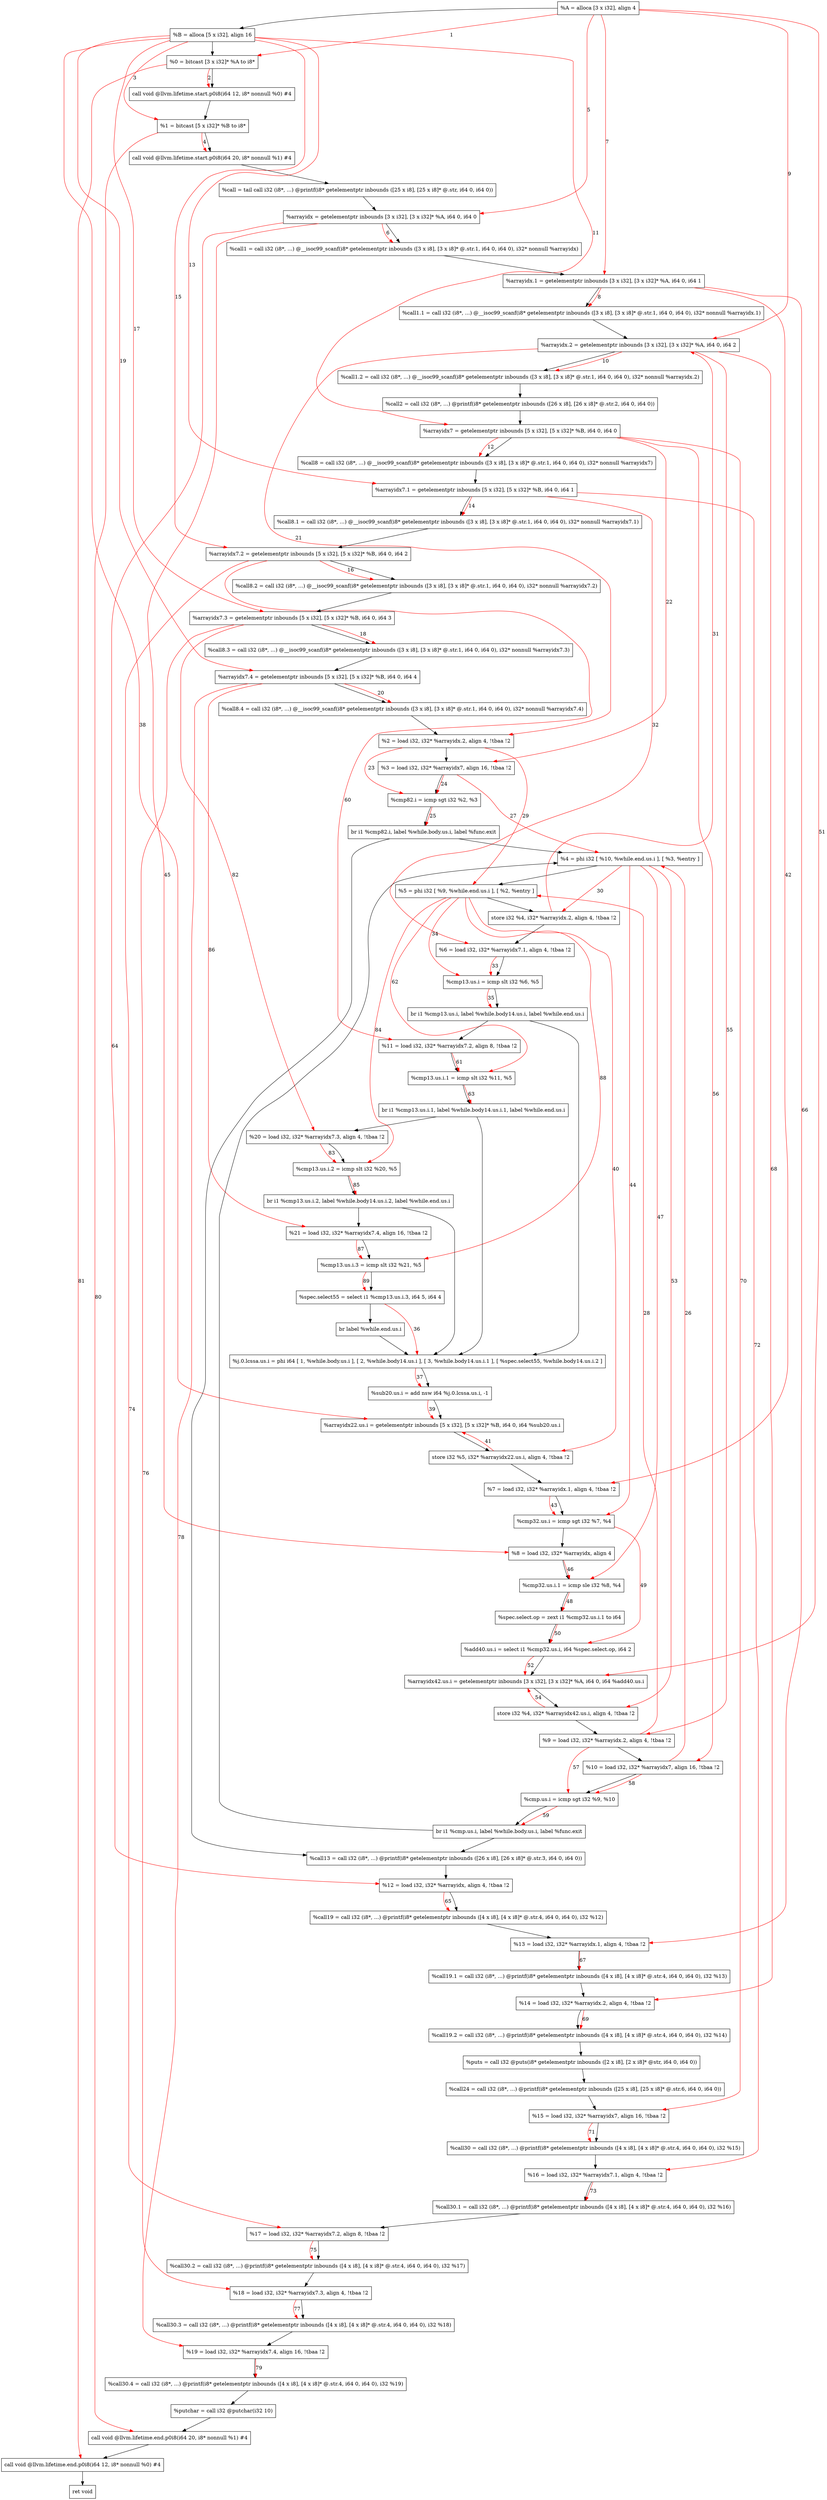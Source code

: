 digraph "CDFG for'main' function" {
	Node0x563a9720d808[shape=record, label="  %A = alloca [3 x i32], align 4"]
	Node0x563a9720fd48[shape=record, label="  %B = alloca [5 x i32], align 16"]
	Node0x563a972112a8[shape=record, label="  %0 = bitcast [3 x i32]* %A to i8*"]
	Node0x563a972114b8[shape=record, label="  call void @llvm.lifetime.start.p0i8(i64 12, i8* nonnull %0) #4"]
	Node0x563a97211578[shape=record, label="  %1 = bitcast [5 x i32]* %B to i8*"]
	Node0x563a97211658[shape=record, label="  call void @llvm.lifetime.start.p0i8(i64 20, i8* nonnull %1) #4"]
	Node0x563a97211ab0[shape=record, label="  %call = tail call i32 (i8*, ...) @printf(i8* getelementptr inbounds ([25 x i8], [25 x i8]* @.str, i64 0, i64 0))"]
	Node0x563a97211b98[shape=record, label="  %arrayidx = getelementptr inbounds [3 x i32], [3 x i32]* %A, i64 0, i64 0"]
	Node0x563a97211fc8[shape=record, label="  %call1 = call i32 (i8*, ...) @__isoc99_scanf(i8* getelementptr inbounds ([3 x i8], [3 x i8]* @.str.1, i64 0, i64 0), i32* nonnull %arrayidx)"]
	Node0x563a972120b8[shape=record, label="  %arrayidx.1 = getelementptr inbounds [3 x i32], [3 x i32]* %A, i64 0, i64 1"]
	Node0x563a972121a8[shape=record, label="  %call1.1 = call i32 (i8*, ...) @__isoc99_scanf(i8* getelementptr inbounds ([3 x i8], [3 x i8]* @.str.1, i64 0, i64 0), i32* nonnull %arrayidx.1)"]
	Node0x563a972122c8[shape=record, label="  %arrayidx.2 = getelementptr inbounds [3 x i32], [3 x i32]* %A, i64 0, i64 2"]
	Node0x563a972123b8[shape=record, label="  %call1.2 = call i32 (i8*, ...) @__isoc99_scanf(i8* getelementptr inbounds ([3 x i8], [3 x i8]* @.str.1, i64 0, i64 0), i32* nonnull %arrayidx.2)"]
	Node0x563a97212530[shape=record, label="  %call2 = call i32 (i8*, ...) @printf(i8* getelementptr inbounds ([26 x i8], [26 x i8]* @.str.2, i64 0, i64 0))"]
	Node0x563a97212618[shape=record, label="  %arrayidx7 = getelementptr inbounds [5 x i32], [5 x i32]* %B, i64 0, i64 0"]
	Node0x563a97212708[shape=record, label="  %call8 = call i32 (i8*, ...) @__isoc99_scanf(i8* getelementptr inbounds ([3 x i8], [3 x i8]* @.str.1, i64 0, i64 0), i32* nonnull %arrayidx7)"]
	Node0x563a97212998[shape=record, label="  %arrayidx7.1 = getelementptr inbounds [5 x i32], [5 x i32]* %B, i64 0, i64 1"]
	Node0x563a97212a88[shape=record, label="  %call8.1 = call i32 (i8*, ...) @__isoc99_scanf(i8* getelementptr inbounds ([3 x i8], [3 x i8]* @.str.1, i64 0, i64 0), i32* nonnull %arrayidx7.1)"]
	Node0x563a9720ddd8[shape=record, label="  %arrayidx7.2 = getelementptr inbounds [5 x i32], [5 x i32]* %B, i64 0, i64 2"]
	Node0x563a9720dec8[shape=record, label="  %call8.2 = call i32 (i8*, ...) @__isoc99_scanf(i8* getelementptr inbounds ([3 x i8], [3 x i8]* @.str.1, i64 0, i64 0), i32* nonnull %arrayidx7.2)"]
	Node0x563a9720dfe8[shape=record, label="  %arrayidx7.3 = getelementptr inbounds [5 x i32], [5 x i32]* %B, i64 0, i64 3"]
	Node0x563a9720e0d8[shape=record, label="  %call8.3 = call i32 (i8*, ...) @__isoc99_scanf(i8* getelementptr inbounds ([3 x i8], [3 x i8]* @.str.1, i64 0, i64 0), i32* nonnull %arrayidx7.3)"]
	Node0x563a9720e1f8[shape=record, label="  %arrayidx7.4 = getelementptr inbounds [5 x i32], [5 x i32]* %B, i64 0, i64 4"]
	Node0x563a9720e2e8[shape=record, label="  %call8.4 = call i32 (i8*, ...) @__isoc99_scanf(i8* getelementptr inbounds ([3 x i8], [3 x i8]* @.str.1, i64 0, i64 0), i32* nonnull %arrayidx7.4)"]
	Node0x563a9720e3a8[shape=record, label="  %2 = load i32, i32* %arrayidx.2, align 4, !tbaa !2"]
	Node0x563a9720e438[shape=record, label="  %3 = load i32, i32* %arrayidx7, align 16, !tbaa !2"]
	Node0x563a9720e4b0[shape=record, label="  %cmp82.i = icmp sgt i32 %2, %3"]
	Node0x563a97213c98[shape=record, label="  br i1 %cmp82.i, label %while.body.us.i, label %func.exit"]
	Node0x563a972140b8[shape=record, label="  %4 = phi i32 [ %10, %while.end.us.i ], [ %3, %entry ]"]
	Node0x563a972141e8[shape=record, label="  %5 = phi i32 [ %9, %while.end.us.i ], [ %2, %entry ]"]
	Node0x563a972142b0[shape=record, label="  store i32 %4, i32* %arrayidx.2, align 4, !tbaa !2"]
	Node0x563a97214318[shape=record, label="  %6 = load i32, i32* %arrayidx7.1, align 4, !tbaa !2"]
	Node0x563a97214390[shape=record, label="  %cmp13.us.i = icmp slt i32 %6, %5"]
	Node0x563a97214578[shape=record, label="  br i1 %cmp13.us.i, label %while.body14.us.i, label %while.end.us.i"]
	Node0x563a97214828[shape=record, label="  %j.0.lcssa.us.i = phi i64 [ 1, %while.body.us.i ], [ 2, %while.body14.us.i ], [ 3, %while.body14.us.i.1 ], [ %spec.select55, %while.body14.us.i.2 ]"]
	Node0x563a97214930[shape=record, label="  %sub20.us.i = add nsw i64 %j.0.lcssa.us.i, -1"]
	Node0x563a972149e8[shape=record, label="  %arrayidx22.us.i = getelementptr inbounds [5 x i32], [5 x i32]* %B, i64 0, i64 %sub20.us.i"]
	Node0x563a97214ad0[shape=record, label="  store i32 %5, i32* %arrayidx22.us.i, align 4, !tbaa !2"]
	Node0x563a97214b38[shape=record, label="  %7 = load i32, i32* %arrayidx.1, align 4, !tbaa !2"]
	Node0x563a97214bb0[shape=record, label="  %cmp32.us.i = icmp sgt i32 %7, %4"]
	Node0x563a97214c08[shape=record, label="  %8 = load i32, i32* %arrayidx, align 4"]
	Node0x563a97214d10[shape=record, label="  %cmp32.us.i.1 = icmp sle i32 %8, %4"]
	Node0x563a97214d98[shape=record, label="  %spec.select.op = zext i1 %cmp32.us.i.1 to i64"]
	Node0x563a97214e58[shape=record, label="  %add40.us.i = select i1 %cmp32.us.i, i64 %spec.select.op, i64 2"]
	Node0x563a97214f18[shape=record, label="  %arrayidx42.us.i = getelementptr inbounds [3 x i32], [3 x i32]* %A, i64 0, i64 %add40.us.i"]
	Node0x563a97215000[shape=record, label="  store i32 %4, i32* %arrayidx42.us.i, align 4, !tbaa !2"]
	Node0x563a97215068[shape=record, label="  %9 = load i32, i32* %arrayidx.2, align 4, !tbaa !2"]
	Node0x563a972150c8[shape=record, label="  %10 = load i32, i32* %arrayidx7, align 16, !tbaa !2"]
	Node0x563a97215140[shape=record, label="  %cmp.us.i = icmp sgt i32 %9, %10"]
	Node0x563a972151c8[shape=record, label="  br i1 %cmp.us.i, label %while.body.us.i, label %func.exit"]
	Node0x563a972144c8[shape=record, label="  %11 = load i32, i32* %arrayidx7.2, align 8, !tbaa !2"]
	Node0x563a97215240[shape=record, label="  %cmp13.us.i.1 = icmp slt i32 %11, %5"]
	Node0x563a97215328[shape=record, label="  br i1 %cmp13.us.i.1, label %while.body14.us.i.1, label %while.end.us.i"]
	Node0x563a97215420[shape=record, label="  %call13 = call i32 (i8*, ...) @printf(i8* getelementptr inbounds ([26 x i8], [26 x i8]* @.str.3, i64 0, i64 0))"]
	Node0x563a97213c08[shape=record, label="  %12 = load i32, i32* %arrayidx, align 4, !tbaa !2"]
	Node0x563a97215558[shape=record, label="  %call19 = call i32 (i8*, ...) @printf(i8* getelementptr inbounds ([4 x i8], [4 x i8]* @.str.4, i64 0, i64 0), i32 %12)"]
	Node0x563a97215618[shape=record, label="  %13 = load i32, i32* %arrayidx.1, align 4, !tbaa !2"]
	Node0x563a972156c8[shape=record, label="  %call19.1 = call i32 (i8*, ...) @printf(i8* getelementptr inbounds ([4 x i8], [4 x i8]* @.str.4, i64 0, i64 0), i32 %13)"]
	Node0x563a97215788[shape=record, label="  %14 = load i32, i32* %arrayidx.2, align 4, !tbaa !2"]
	Node0x563a97215818[shape=record, label="  %call19.2 = call i32 (i8*, ...) @printf(i8* getelementptr inbounds ([4 x i8], [4 x i8]* @.str.4, i64 0, i64 0), i32 %14)"]
	Node0x563a97215a60[shape=record, label="  %puts = call i32 @puts(i8* getelementptr inbounds ([2 x i8], [2 x i8]* @str, i64 0, i64 0))"]
	Node0x563a97215bf0[shape=record, label="  %call24 = call i32 (i8*, ...) @printf(i8* getelementptr inbounds ([25 x i8], [25 x i8]* @.str.6, i64 0, i64 0))"]
	Node0x563a97215ca8[shape=record, label="  %15 = load i32, i32* %arrayidx7, align 16, !tbaa !2"]
	Node0x563a97215d58[shape=record, label="  %call30 = call i32 (i8*, ...) @printf(i8* getelementptr inbounds ([4 x i8], [4 x i8]* @.str.4, i64 0, i64 0), i32 %15)"]
	Node0x563a97215e18[shape=record, label="  %16 = load i32, i32* %arrayidx7.1, align 4, !tbaa !2"]
	Node0x563a97215ec8[shape=record, label="  %call30.1 = call i32 (i8*, ...) @printf(i8* getelementptr inbounds ([4 x i8], [4 x i8]* @.str.4, i64 0, i64 0), i32 %16)"]
	Node0x563a97215fb8[shape=record, label="  %17 = load i32, i32* %arrayidx7.2, align 8, !tbaa !2"]
	Node0x563a97216048[shape=record, label="  %call30.2 = call i32 (i8*, ...) @printf(i8* getelementptr inbounds ([4 x i8], [4 x i8]* @.str.4, i64 0, i64 0), i32 %17)"]
	Node0x563a97216138[shape=record, label="  %18 = load i32, i32* %arrayidx7.3, align 4, !tbaa !2"]
	Node0x563a972161c8[shape=record, label="  %call30.3 = call i32 (i8*, ...) @printf(i8* getelementptr inbounds ([4 x i8], [4 x i8]* @.str.4, i64 0, i64 0), i32 %18)"]
	Node0x563a972168d8[shape=record, label="  %19 = load i32, i32* %arrayidx7.4, align 16, !tbaa !2"]
	Node0x563a97216968[shape=record, label="  %call30.4 = call i32 (i8*, ...) @printf(i8* getelementptr inbounds ([4 x i8], [4 x i8]* @.str.4, i64 0, i64 0), i32 %19)"]
	Node0x563a97216b30[shape=record, label="  %putchar = call i32 @putchar(i32 10)"]
	Node0x563a97216cf8[shape=record, label="  call void @llvm.lifetime.end.p0i8(i64 20, i8* nonnull %1) #4"]
	Node0x563a97216e08[shape=record, label="  call void @llvm.lifetime.end.p0i8(i64 12, i8* nonnull %0) #4"]
	Node0x563a9720e7e0[shape=record, label="  ret void"]
	Node0x563a97213b58[shape=record, label="  %20 = load i32, i32* %arrayidx7.3, align 4, !tbaa !2"]
	Node0x563a97216ee0[shape=record, label="  %cmp13.us.i.2 = icmp slt i32 %20, %5"]
	Node0x563a97216fc8[shape=record, label="  br i1 %cmp13.us.i.2, label %while.body14.us.i.2, label %while.end.us.i"]
	Node0x563a972147b8[shape=record, label="  %21 = load i32, i32* %arrayidx7.4, align 16, !tbaa !2"]
	Node0x563a97217040[shape=record, label="  %cmp13.us.i.3 = icmp slt i32 %21, %5"]
	Node0x563a972170c8[shape=record, label="  %spec.select55 = select i1 %cmp13.us.i.3, i64 5, i64 4"]
	Node0x563a972146a8[shape=record, label="  br label %while.end.us.i"]
	Node0x563a9720d808 -> Node0x563a9720fd48
	Node0x563a9720fd48 -> Node0x563a972112a8
	Node0x563a972112a8 -> Node0x563a972114b8
	Node0x563a972114b8 -> Node0x563a97211578
	Node0x563a97211578 -> Node0x563a97211658
	Node0x563a97211658 -> Node0x563a97211ab0
	Node0x563a97211ab0 -> Node0x563a97211b98
	Node0x563a97211b98 -> Node0x563a97211fc8
	Node0x563a97211fc8 -> Node0x563a972120b8
	Node0x563a972120b8 -> Node0x563a972121a8
	Node0x563a972121a8 -> Node0x563a972122c8
	Node0x563a972122c8 -> Node0x563a972123b8
	Node0x563a972123b8 -> Node0x563a97212530
	Node0x563a97212530 -> Node0x563a97212618
	Node0x563a97212618 -> Node0x563a97212708
	Node0x563a97212708 -> Node0x563a97212998
	Node0x563a97212998 -> Node0x563a97212a88
	Node0x563a97212a88 -> Node0x563a9720ddd8
	Node0x563a9720ddd8 -> Node0x563a9720dec8
	Node0x563a9720dec8 -> Node0x563a9720dfe8
	Node0x563a9720dfe8 -> Node0x563a9720e0d8
	Node0x563a9720e0d8 -> Node0x563a9720e1f8
	Node0x563a9720e1f8 -> Node0x563a9720e2e8
	Node0x563a9720e2e8 -> Node0x563a9720e3a8
	Node0x563a9720e3a8 -> Node0x563a9720e438
	Node0x563a9720e438 -> Node0x563a9720e4b0
	Node0x563a9720e4b0 -> Node0x563a97213c98
	Node0x563a97213c98 -> Node0x563a972140b8
	Node0x563a97213c98 -> Node0x563a97215420
	Node0x563a972140b8 -> Node0x563a972141e8
	Node0x563a972141e8 -> Node0x563a972142b0
	Node0x563a972142b0 -> Node0x563a97214318
	Node0x563a97214318 -> Node0x563a97214390
	Node0x563a97214390 -> Node0x563a97214578
	Node0x563a97214578 -> Node0x563a972144c8
	Node0x563a97214578 -> Node0x563a97214828
	Node0x563a97214828 -> Node0x563a97214930
	Node0x563a97214930 -> Node0x563a972149e8
	Node0x563a972149e8 -> Node0x563a97214ad0
	Node0x563a97214ad0 -> Node0x563a97214b38
	Node0x563a97214b38 -> Node0x563a97214bb0
	Node0x563a97214bb0 -> Node0x563a97214c08
	Node0x563a97214c08 -> Node0x563a97214d10
	Node0x563a97214d10 -> Node0x563a97214d98
	Node0x563a97214d98 -> Node0x563a97214e58
	Node0x563a97214e58 -> Node0x563a97214f18
	Node0x563a97214f18 -> Node0x563a97215000
	Node0x563a97215000 -> Node0x563a97215068
	Node0x563a97215068 -> Node0x563a972150c8
	Node0x563a972150c8 -> Node0x563a97215140
	Node0x563a97215140 -> Node0x563a972151c8
	Node0x563a972151c8 -> Node0x563a972140b8
	Node0x563a972151c8 -> Node0x563a97215420
	Node0x563a972144c8 -> Node0x563a97215240
	Node0x563a97215240 -> Node0x563a97215328
	Node0x563a97215328 -> Node0x563a97213b58
	Node0x563a97215328 -> Node0x563a97214828
	Node0x563a97215420 -> Node0x563a97213c08
	Node0x563a97213c08 -> Node0x563a97215558
	Node0x563a97215558 -> Node0x563a97215618
	Node0x563a97215618 -> Node0x563a972156c8
	Node0x563a972156c8 -> Node0x563a97215788
	Node0x563a97215788 -> Node0x563a97215818
	Node0x563a97215818 -> Node0x563a97215a60
	Node0x563a97215a60 -> Node0x563a97215bf0
	Node0x563a97215bf0 -> Node0x563a97215ca8
	Node0x563a97215ca8 -> Node0x563a97215d58
	Node0x563a97215d58 -> Node0x563a97215e18
	Node0x563a97215e18 -> Node0x563a97215ec8
	Node0x563a97215ec8 -> Node0x563a97215fb8
	Node0x563a97215fb8 -> Node0x563a97216048
	Node0x563a97216048 -> Node0x563a97216138
	Node0x563a97216138 -> Node0x563a972161c8
	Node0x563a972161c8 -> Node0x563a972168d8
	Node0x563a972168d8 -> Node0x563a97216968
	Node0x563a97216968 -> Node0x563a97216b30
	Node0x563a97216b30 -> Node0x563a97216cf8
	Node0x563a97216cf8 -> Node0x563a97216e08
	Node0x563a97216e08 -> Node0x563a9720e7e0
	Node0x563a97213b58 -> Node0x563a97216ee0
	Node0x563a97216ee0 -> Node0x563a97216fc8
	Node0x563a97216fc8 -> Node0x563a972147b8
	Node0x563a97216fc8 -> Node0x563a97214828
	Node0x563a972147b8 -> Node0x563a97217040
	Node0x563a97217040 -> Node0x563a972170c8
	Node0x563a972170c8 -> Node0x563a972146a8
	Node0x563a972146a8 -> Node0x563a97214828
edge [color=red]
	Node0x563a9720d808 -> Node0x563a972112a8[label="1"]
	Node0x563a972112a8 -> Node0x563a972114b8[label="2"]
	Node0x563a9720fd48 -> Node0x563a97211578[label="3"]
	Node0x563a97211578 -> Node0x563a97211658[label="4"]
	Node0x563a9720d808 -> Node0x563a97211b98[label="5"]
	Node0x563a97211b98 -> Node0x563a97211fc8[label="6"]
	Node0x563a9720d808 -> Node0x563a972120b8[label="7"]
	Node0x563a972120b8 -> Node0x563a972121a8[label="8"]
	Node0x563a9720d808 -> Node0x563a972122c8[label="9"]
	Node0x563a972122c8 -> Node0x563a972123b8[label="10"]
	Node0x563a9720fd48 -> Node0x563a97212618[label="11"]
	Node0x563a97212618 -> Node0x563a97212708[label="12"]
	Node0x563a9720fd48 -> Node0x563a97212998[label="13"]
	Node0x563a97212998 -> Node0x563a97212a88[label="14"]
	Node0x563a9720fd48 -> Node0x563a9720ddd8[label="15"]
	Node0x563a9720ddd8 -> Node0x563a9720dec8[label="16"]
	Node0x563a9720fd48 -> Node0x563a9720dfe8[label="17"]
	Node0x563a9720dfe8 -> Node0x563a9720e0d8[label="18"]
	Node0x563a9720fd48 -> Node0x563a9720e1f8[label="19"]
	Node0x563a9720e1f8 -> Node0x563a9720e2e8[label="20"]
	Node0x563a972122c8 -> Node0x563a9720e3a8[label="21"]
	Node0x563a97212618 -> Node0x563a9720e438[label="22"]
	Node0x563a9720e3a8 -> Node0x563a9720e4b0[label="23"]
	Node0x563a9720e438 -> Node0x563a9720e4b0[label="24"]
	Node0x563a9720e4b0 -> Node0x563a97213c98[label="25"]
	Node0x563a972150c8 -> Node0x563a972140b8[label="26"]
	Node0x563a9720e438 -> Node0x563a972140b8[label="27"]
	Node0x563a97215068 -> Node0x563a972141e8[label="28"]
	Node0x563a9720e3a8 -> Node0x563a972141e8[label="29"]
	Node0x563a972140b8 -> Node0x563a972142b0[label="30"]
	Node0x563a972142b0 -> Node0x563a972122c8[label="31"]
	Node0x563a97212998 -> Node0x563a97214318[label="32"]
	Node0x563a97214318 -> Node0x563a97214390[label="33"]
	Node0x563a972141e8 -> Node0x563a97214390[label="34"]
	Node0x563a97214390 -> Node0x563a97214578[label="35"]
	Node0x563a972170c8 -> Node0x563a97214828[label="36"]
	Node0x563a97214828 -> Node0x563a97214930[label="37"]
	Node0x563a9720fd48 -> Node0x563a972149e8[label="38"]
	Node0x563a97214930 -> Node0x563a972149e8[label="39"]
	Node0x563a972141e8 -> Node0x563a97214ad0[label="40"]
	Node0x563a97214ad0 -> Node0x563a972149e8[label="41"]
	Node0x563a972120b8 -> Node0x563a97214b38[label="42"]
	Node0x563a97214b38 -> Node0x563a97214bb0[label="43"]
	Node0x563a972140b8 -> Node0x563a97214bb0[label="44"]
	Node0x563a97211b98 -> Node0x563a97214c08[label="45"]
	Node0x563a97214c08 -> Node0x563a97214d10[label="46"]
	Node0x563a972140b8 -> Node0x563a97214d10[label="47"]
	Node0x563a97214d10 -> Node0x563a97214d98[label="48"]
	Node0x563a97214bb0 -> Node0x563a97214e58[label="49"]
	Node0x563a97214d98 -> Node0x563a97214e58[label="50"]
	Node0x563a9720d808 -> Node0x563a97214f18[label="51"]
	Node0x563a97214e58 -> Node0x563a97214f18[label="52"]
	Node0x563a972140b8 -> Node0x563a97215000[label="53"]
	Node0x563a97215000 -> Node0x563a97214f18[label="54"]
	Node0x563a972122c8 -> Node0x563a97215068[label="55"]
	Node0x563a97212618 -> Node0x563a972150c8[label="56"]
	Node0x563a97215068 -> Node0x563a97215140[label="57"]
	Node0x563a972150c8 -> Node0x563a97215140[label="58"]
	Node0x563a97215140 -> Node0x563a972151c8[label="59"]
	Node0x563a9720ddd8 -> Node0x563a972144c8[label="60"]
	Node0x563a972144c8 -> Node0x563a97215240[label="61"]
	Node0x563a972141e8 -> Node0x563a97215240[label="62"]
	Node0x563a97215240 -> Node0x563a97215328[label="63"]
	Node0x563a97211b98 -> Node0x563a97213c08[label="64"]
	Node0x563a97213c08 -> Node0x563a97215558[label="65"]
	Node0x563a972120b8 -> Node0x563a97215618[label="66"]
	Node0x563a97215618 -> Node0x563a972156c8[label="67"]
	Node0x563a972122c8 -> Node0x563a97215788[label="68"]
	Node0x563a97215788 -> Node0x563a97215818[label="69"]
	Node0x563a97212618 -> Node0x563a97215ca8[label="70"]
	Node0x563a97215ca8 -> Node0x563a97215d58[label="71"]
	Node0x563a97212998 -> Node0x563a97215e18[label="72"]
	Node0x563a97215e18 -> Node0x563a97215ec8[label="73"]
	Node0x563a9720ddd8 -> Node0x563a97215fb8[label="74"]
	Node0x563a97215fb8 -> Node0x563a97216048[label="75"]
	Node0x563a9720dfe8 -> Node0x563a97216138[label="76"]
	Node0x563a97216138 -> Node0x563a972161c8[label="77"]
	Node0x563a9720e1f8 -> Node0x563a972168d8[label="78"]
	Node0x563a972168d8 -> Node0x563a97216968[label="79"]
	Node0x563a97211578 -> Node0x563a97216cf8[label="80"]
	Node0x563a972112a8 -> Node0x563a97216e08[label="81"]
	Node0x563a9720dfe8 -> Node0x563a97213b58[label="82"]
	Node0x563a97213b58 -> Node0x563a97216ee0[label="83"]
	Node0x563a972141e8 -> Node0x563a97216ee0[label="84"]
	Node0x563a97216ee0 -> Node0x563a97216fc8[label="85"]
	Node0x563a9720e1f8 -> Node0x563a972147b8[label="86"]
	Node0x563a972147b8 -> Node0x563a97217040[label="87"]
	Node0x563a972141e8 -> Node0x563a97217040[label="88"]
	Node0x563a97217040 -> Node0x563a972170c8[label="89"]
}
